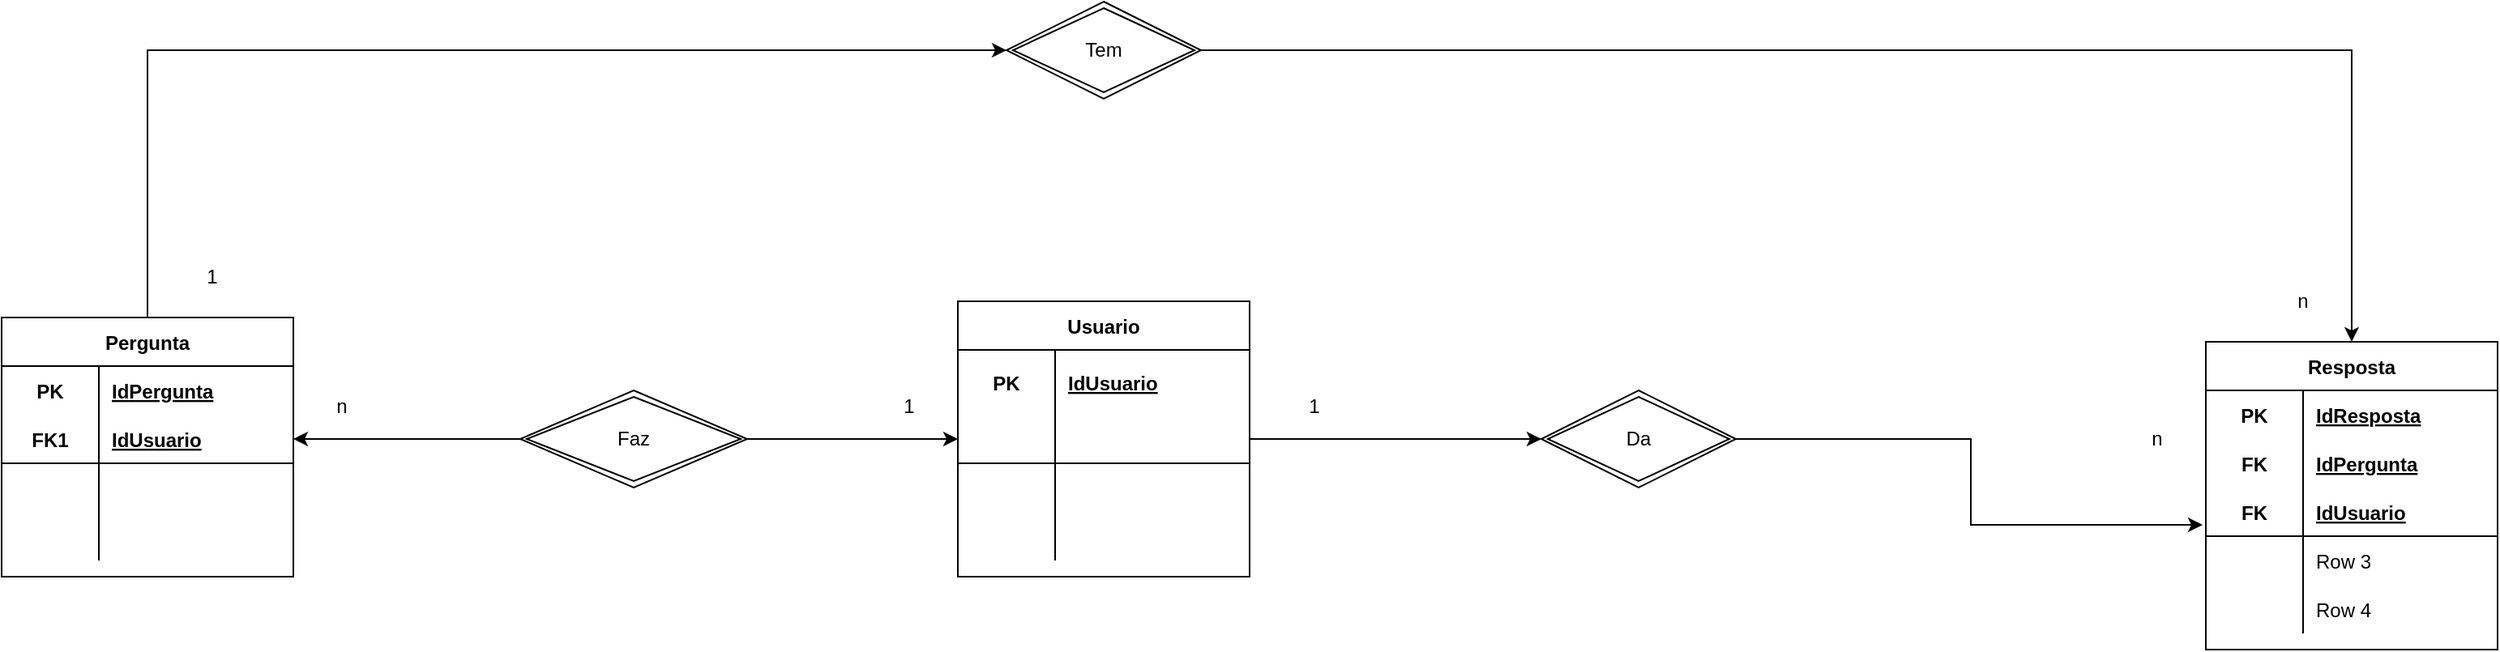 <mxfile version="13.9.9" type="device"><diagram id="R2lEEEUBdFMjLlhIrx00" name="Page-1"><mxGraphModel dx="2127" dy="1250" grid="1" gridSize="10" guides="1" tooltips="1" connect="1" arrows="1" fold="1" page="1" pageScale="1" pageWidth="850" pageHeight="1100" math="0" shadow="0" extFonts="Permanent Marker^https://fonts.googleapis.com/css?family=Permanent+Marker"><root><mxCell id="0"/><mxCell id="1" parent="0"/><mxCell id="MUjil_ayllrnE79hXfCN-61" style="edgeStyle=orthogonalEdgeStyle;rounded=0;orthogonalLoop=1;jettySize=auto;html=1;exitX=0.5;exitY=0;exitDx=0;exitDy=0;entryX=0;entryY=0.5;entryDx=0;entryDy=0;" edge="1" parent="1" source="MUjil_ayllrnE79hXfCN-1" target="MUjil_ayllrnE79hXfCN-60"><mxGeometry relative="1" as="geometry"/></mxCell><mxCell id="MUjil_ayllrnE79hXfCN-1" value="Pergunta" style="shape=table;startSize=30;container=1;collapsible=1;childLayout=tableLayout;fixedRows=1;rowLines=0;fontStyle=1;align=center;resizeLast=1;" vertex="1" parent="1"><mxGeometry x="-180" y="435" width="180" height="160" as="geometry"/></mxCell><mxCell id="MUjil_ayllrnE79hXfCN-2" value="" style="shape=partialRectangle;collapsible=0;dropTarget=0;pointerEvents=0;fillColor=none;top=0;left=0;bottom=0;right=0;points=[[0,0.5],[1,0.5]];portConstraint=eastwest;" vertex="1" parent="MUjil_ayllrnE79hXfCN-1"><mxGeometry y="30" width="180" height="30" as="geometry"/></mxCell><mxCell id="MUjil_ayllrnE79hXfCN-3" value="PK" style="shape=partialRectangle;connectable=0;fillColor=none;top=0;left=0;bottom=0;right=0;fontStyle=1;overflow=hidden;" vertex="1" parent="MUjil_ayllrnE79hXfCN-2"><mxGeometry width="60" height="30" as="geometry"/></mxCell><mxCell id="MUjil_ayllrnE79hXfCN-4" value="IdPergunta" style="shape=partialRectangle;connectable=0;fillColor=none;top=0;left=0;bottom=0;right=0;align=left;spacingLeft=6;fontStyle=5;overflow=hidden;" vertex="1" parent="MUjil_ayllrnE79hXfCN-2"><mxGeometry x="60" width="120" height="30" as="geometry"/></mxCell><mxCell id="MUjil_ayllrnE79hXfCN-5" value="" style="shape=partialRectangle;collapsible=0;dropTarget=0;pointerEvents=0;fillColor=none;top=0;left=0;bottom=1;right=0;points=[[0,0.5],[1,0.5]];portConstraint=eastwest;" vertex="1" parent="MUjil_ayllrnE79hXfCN-1"><mxGeometry y="60" width="180" height="30" as="geometry"/></mxCell><mxCell id="MUjil_ayllrnE79hXfCN-6" value="FK1" style="shape=partialRectangle;connectable=0;fillColor=none;top=0;left=0;bottom=0;right=0;fontStyle=1;overflow=hidden;" vertex="1" parent="MUjil_ayllrnE79hXfCN-5"><mxGeometry width="60" height="30" as="geometry"/></mxCell><mxCell id="MUjil_ayllrnE79hXfCN-7" value="IdUsuario" style="shape=partialRectangle;connectable=0;fillColor=none;top=0;left=0;bottom=0;right=0;align=left;spacingLeft=6;fontStyle=5;overflow=hidden;" vertex="1" parent="MUjil_ayllrnE79hXfCN-5"><mxGeometry x="60" width="120" height="30" as="geometry"/></mxCell><mxCell id="MUjil_ayllrnE79hXfCN-8" value="" style="shape=partialRectangle;collapsible=0;dropTarget=0;pointerEvents=0;fillColor=none;top=0;left=0;bottom=0;right=0;points=[[0,0.5],[1,0.5]];portConstraint=eastwest;" vertex="1" parent="MUjil_ayllrnE79hXfCN-1"><mxGeometry y="90" width="180" height="30" as="geometry"/></mxCell><mxCell id="MUjil_ayllrnE79hXfCN-9" value="" style="shape=partialRectangle;connectable=0;fillColor=none;top=0;left=0;bottom=0;right=0;editable=1;overflow=hidden;" vertex="1" parent="MUjil_ayllrnE79hXfCN-8"><mxGeometry width="60" height="30" as="geometry"/></mxCell><mxCell id="MUjil_ayllrnE79hXfCN-10" value="" style="shape=partialRectangle;connectable=0;fillColor=none;top=0;left=0;bottom=0;right=0;align=left;spacingLeft=6;overflow=hidden;" vertex="1" parent="MUjil_ayllrnE79hXfCN-8"><mxGeometry x="60" width="120" height="30" as="geometry"/></mxCell><mxCell id="MUjil_ayllrnE79hXfCN-11" value="" style="shape=partialRectangle;collapsible=0;dropTarget=0;pointerEvents=0;fillColor=none;top=0;left=0;bottom=0;right=0;points=[[0,0.5],[1,0.5]];portConstraint=eastwest;" vertex="1" parent="MUjil_ayllrnE79hXfCN-1"><mxGeometry y="120" width="180" height="30" as="geometry"/></mxCell><mxCell id="MUjil_ayllrnE79hXfCN-12" value="" style="shape=partialRectangle;connectable=0;fillColor=none;top=0;left=0;bottom=0;right=0;editable=1;overflow=hidden;" vertex="1" parent="MUjil_ayllrnE79hXfCN-11"><mxGeometry width="60" height="30" as="geometry"/></mxCell><mxCell id="MUjil_ayllrnE79hXfCN-13" value="" style="shape=partialRectangle;connectable=0;fillColor=none;top=0;left=0;bottom=0;right=0;align=left;spacingLeft=6;overflow=hidden;" vertex="1" parent="MUjil_ayllrnE79hXfCN-11"><mxGeometry x="60" width="120" height="30" as="geometry"/></mxCell><mxCell id="MUjil_ayllrnE79hXfCN-27" value="Usuario" style="shape=table;startSize=30;container=1;collapsible=1;childLayout=tableLayout;fixedRows=1;rowLines=0;fontStyle=1;align=center;resizeLast=1;" vertex="1" parent="1"><mxGeometry x="410" y="425" width="180" height="170.0" as="geometry"/></mxCell><mxCell id="MUjil_ayllrnE79hXfCN-28" value="" style="shape=partialRectangle;collapsible=0;dropTarget=0;pointerEvents=0;fillColor=none;top=0;left=0;bottom=0;right=0;points=[[0,0.5],[1,0.5]];portConstraint=eastwest;" vertex="1" parent="MUjil_ayllrnE79hXfCN-27"><mxGeometry y="30" width="180" height="40" as="geometry"/></mxCell><mxCell id="MUjil_ayllrnE79hXfCN-29" value="PK" style="shape=partialRectangle;connectable=0;fillColor=none;top=0;left=0;bottom=0;right=0;fontStyle=1;overflow=hidden;" vertex="1" parent="MUjil_ayllrnE79hXfCN-28"><mxGeometry width="60" height="40" as="geometry"/></mxCell><mxCell id="MUjil_ayllrnE79hXfCN-30" value="IdUsuario" style="shape=partialRectangle;connectable=0;fillColor=none;top=0;left=0;bottom=0;right=0;align=left;spacingLeft=6;fontStyle=5;overflow=hidden;" vertex="1" parent="MUjil_ayllrnE79hXfCN-28"><mxGeometry x="60" width="120" height="40" as="geometry"/></mxCell><mxCell id="MUjil_ayllrnE79hXfCN-31" value="" style="shape=partialRectangle;collapsible=0;dropTarget=0;pointerEvents=0;fillColor=none;top=0;left=0;bottom=1;right=0;points=[[0,0.5],[1,0.5]];portConstraint=eastwest;" vertex="1" parent="MUjil_ayllrnE79hXfCN-27"><mxGeometry y="70" width="180" height="30" as="geometry"/></mxCell><mxCell id="MUjil_ayllrnE79hXfCN-32" value="" style="shape=partialRectangle;connectable=0;fillColor=none;top=0;left=0;bottom=0;right=0;fontStyle=1;overflow=hidden;" vertex="1" parent="MUjil_ayllrnE79hXfCN-31"><mxGeometry width="60" height="30" as="geometry"/></mxCell><mxCell id="MUjil_ayllrnE79hXfCN-33" value="" style="shape=partialRectangle;connectable=0;fillColor=none;top=0;left=0;bottom=0;right=0;align=left;spacingLeft=6;fontStyle=5;overflow=hidden;" vertex="1" parent="MUjil_ayllrnE79hXfCN-31"><mxGeometry x="60" width="120" height="30" as="geometry"/></mxCell><mxCell id="MUjil_ayllrnE79hXfCN-34" value="" style="shape=partialRectangle;collapsible=0;dropTarget=0;pointerEvents=0;fillColor=none;top=0;left=0;bottom=0;right=0;points=[[0,0.5],[1,0.5]];portConstraint=eastwest;" vertex="1" parent="MUjil_ayllrnE79hXfCN-27"><mxGeometry y="100" width="180" height="30" as="geometry"/></mxCell><mxCell id="MUjil_ayllrnE79hXfCN-35" value="" style="shape=partialRectangle;connectable=0;fillColor=none;top=0;left=0;bottom=0;right=0;editable=1;overflow=hidden;" vertex="1" parent="MUjil_ayllrnE79hXfCN-34"><mxGeometry width="60" height="30" as="geometry"/></mxCell><mxCell id="MUjil_ayllrnE79hXfCN-36" value="" style="shape=partialRectangle;connectable=0;fillColor=none;top=0;left=0;bottom=0;right=0;align=left;spacingLeft=6;overflow=hidden;" vertex="1" parent="MUjil_ayllrnE79hXfCN-34"><mxGeometry x="60" width="120" height="30" as="geometry"/></mxCell><mxCell id="MUjil_ayllrnE79hXfCN-37" value="" style="shape=partialRectangle;collapsible=0;dropTarget=0;pointerEvents=0;fillColor=none;top=0;left=0;bottom=0;right=0;points=[[0,0.5],[1,0.5]];portConstraint=eastwest;" vertex="1" parent="MUjil_ayllrnE79hXfCN-27"><mxGeometry y="130" width="180" height="30" as="geometry"/></mxCell><mxCell id="MUjil_ayllrnE79hXfCN-38" value="" style="shape=partialRectangle;connectable=0;fillColor=none;top=0;left=0;bottom=0;right=0;editable=1;overflow=hidden;" vertex="1" parent="MUjil_ayllrnE79hXfCN-37"><mxGeometry width="60" height="30" as="geometry"/></mxCell><mxCell id="MUjil_ayllrnE79hXfCN-39" value="" style="shape=partialRectangle;connectable=0;fillColor=none;top=0;left=0;bottom=0;right=0;align=left;spacingLeft=6;overflow=hidden;" vertex="1" parent="MUjil_ayllrnE79hXfCN-37"><mxGeometry x="60" width="120" height="30" as="geometry"/></mxCell><mxCell id="MUjil_ayllrnE79hXfCN-43" value="1" style="text;html=1;strokeColor=none;fillColor=none;align=center;verticalAlign=middle;whiteSpace=wrap;rounded=0;" vertex="1" parent="1"><mxGeometry x="360" y="480" width="40" height="20" as="geometry"/></mxCell><mxCell id="MUjil_ayllrnE79hXfCN-44" value="n" style="text;html=1;strokeColor=none;fillColor=none;align=center;verticalAlign=middle;whiteSpace=wrap;rounded=0;" vertex="1" parent="1"><mxGeometry x="10" y="480" width="40" height="20" as="geometry"/></mxCell><mxCell id="MUjil_ayllrnE79hXfCN-46" value="1" style="text;html=1;strokeColor=none;fillColor=none;align=center;verticalAlign=middle;whiteSpace=wrap;rounded=0;" vertex="1" parent="1"><mxGeometry x="610" y="480" width="40" height="20" as="geometry"/></mxCell><mxCell id="MUjil_ayllrnE79hXfCN-47" value="n" style="text;html=1;strokeColor=none;fillColor=none;align=center;verticalAlign=middle;whiteSpace=wrap;rounded=0;" vertex="1" parent="1"><mxGeometry x="1130" y="500" width="40" height="20" as="geometry"/></mxCell><mxCell id="MUjil_ayllrnE79hXfCN-50" style="edgeStyle=orthogonalEdgeStyle;rounded=0;orthogonalLoop=1;jettySize=auto;html=1;exitX=1;exitY=0.5;exitDx=0;exitDy=0;entryX=0;entryY=0.5;entryDx=0;entryDy=0;" edge="1" parent="1" source="MUjil_ayllrnE79hXfCN-48" target="MUjil_ayllrnE79hXfCN-31"><mxGeometry relative="1" as="geometry"/></mxCell><mxCell id="MUjil_ayllrnE79hXfCN-51" style="edgeStyle=orthogonalEdgeStyle;rounded=0;orthogonalLoop=1;jettySize=auto;html=1;exitX=0;exitY=0.5;exitDx=0;exitDy=0;entryX=1;entryY=0.5;entryDx=0;entryDy=0;" edge="1" parent="1" source="MUjil_ayllrnE79hXfCN-48" target="MUjil_ayllrnE79hXfCN-5"><mxGeometry relative="1" as="geometry"/></mxCell><mxCell id="MUjil_ayllrnE79hXfCN-48" value="Faz" style="shape=rhombus;double=1;perimeter=rhombusPerimeter;whiteSpace=wrap;html=1;align=center;" vertex="1" parent="1"><mxGeometry x="140" y="480" width="140" height="60" as="geometry"/></mxCell><mxCell id="MUjil_ayllrnE79hXfCN-58" style="edgeStyle=orthogonalEdgeStyle;rounded=0;orthogonalLoop=1;jettySize=auto;html=1;exitX=1;exitY=0.5;exitDx=0;exitDy=0;entryX=-0.011;entryY=0.767;entryDx=0;entryDy=0;entryPerimeter=0;" edge="1" parent="1" source="MUjil_ayllrnE79hXfCN-52" target="MUjil_ayllrnE79hXfCN-74"><mxGeometry relative="1" as="geometry"><mxPoint x="1160" y="550" as="targetPoint"/></mxGeometry></mxCell><mxCell id="MUjil_ayllrnE79hXfCN-52" value="Da" style="shape=rhombus;double=1;perimeter=rhombusPerimeter;whiteSpace=wrap;html=1;align=center;" vertex="1" parent="1"><mxGeometry x="770" y="480" width="120" height="60" as="geometry"/></mxCell><mxCell id="MUjil_ayllrnE79hXfCN-57" style="edgeStyle=orthogonalEdgeStyle;rounded=0;orthogonalLoop=1;jettySize=auto;html=1;exitX=1;exitY=0.5;exitDx=0;exitDy=0;entryX=0;entryY=0.5;entryDx=0;entryDy=0;" edge="1" parent="1" source="MUjil_ayllrnE79hXfCN-31" target="MUjil_ayllrnE79hXfCN-52"><mxGeometry relative="1" as="geometry"/></mxCell><mxCell id="MUjil_ayllrnE79hXfCN-62" style="edgeStyle=orthogonalEdgeStyle;rounded=0;orthogonalLoop=1;jettySize=auto;html=1;exitX=1;exitY=0.5;exitDx=0;exitDy=0;" edge="1" parent="1" source="MUjil_ayllrnE79hXfCN-60" target="MUjil_ayllrnE79hXfCN-70"><mxGeometry relative="1" as="geometry"><mxPoint x="1255" y="425" as="targetPoint"/></mxGeometry></mxCell><mxCell id="MUjil_ayllrnE79hXfCN-60" value="Tem" style="shape=rhombus;double=1;perimeter=rhombusPerimeter;whiteSpace=wrap;html=1;align=center;" vertex="1" parent="1"><mxGeometry x="440" y="240" width="120" height="60" as="geometry"/></mxCell><mxCell id="MUjil_ayllrnE79hXfCN-63" value="1" style="text;html=1;strokeColor=none;fillColor=none;align=center;verticalAlign=middle;whiteSpace=wrap;rounded=0;" vertex="1" parent="1"><mxGeometry x="-70" y="400" width="40" height="20" as="geometry"/></mxCell><mxCell id="MUjil_ayllrnE79hXfCN-64" value="n" style="text;html=1;strokeColor=none;fillColor=none;align=center;verticalAlign=middle;whiteSpace=wrap;rounded=0;" vertex="1" parent="1"><mxGeometry x="1220" y="415" width="40" height="20" as="geometry"/></mxCell><mxCell id="MUjil_ayllrnE79hXfCN-70" value="Resposta" style="shape=table;startSize=30;container=1;collapsible=1;childLayout=tableLayout;fixedRows=1;rowLines=0;fontStyle=1;align=center;resizeLast=1;" vertex="1" parent="1"><mxGeometry x="1180" y="450" width="180" height="190" as="geometry"/></mxCell><mxCell id="MUjil_ayllrnE79hXfCN-71" value="" style="shape=partialRectangle;collapsible=0;dropTarget=0;pointerEvents=0;fillColor=none;top=0;left=0;bottom=0;right=0;points=[[0,0.5],[1,0.5]];portConstraint=eastwest;" vertex="1" parent="MUjil_ayllrnE79hXfCN-70"><mxGeometry y="30" width="180" height="30" as="geometry"/></mxCell><mxCell id="MUjil_ayllrnE79hXfCN-72" value="PK" style="shape=partialRectangle;connectable=0;fillColor=none;top=0;left=0;bottom=0;right=0;fontStyle=1;overflow=hidden;" vertex="1" parent="MUjil_ayllrnE79hXfCN-71"><mxGeometry width="60" height="30" as="geometry"/></mxCell><mxCell id="MUjil_ayllrnE79hXfCN-73" value="IdResposta" style="shape=partialRectangle;connectable=0;fillColor=none;top=0;left=0;bottom=0;right=0;align=left;spacingLeft=6;fontStyle=5;overflow=hidden;" vertex="1" parent="MUjil_ayllrnE79hXfCN-71"><mxGeometry x="60" width="120" height="30" as="geometry"/></mxCell><mxCell id="MUjil_ayllrnE79hXfCN-92" value="" style="shape=partialRectangle;collapsible=0;dropTarget=0;pointerEvents=0;fillColor=none;top=0;left=0;bottom=0;right=0;points=[[0,0.5],[1,0.5]];portConstraint=eastwest;" vertex="1" parent="MUjil_ayllrnE79hXfCN-70"><mxGeometry y="60" width="180" height="30" as="geometry"/></mxCell><mxCell id="MUjil_ayllrnE79hXfCN-93" value="FK" style="shape=partialRectangle;connectable=0;fillColor=none;top=0;left=0;bottom=0;right=0;fontStyle=1;overflow=hidden;" vertex="1" parent="MUjil_ayllrnE79hXfCN-92"><mxGeometry width="60" height="30" as="geometry"/></mxCell><mxCell id="MUjil_ayllrnE79hXfCN-94" value="IdPergunta" style="shape=partialRectangle;connectable=0;fillColor=none;top=0;left=0;bottom=0;right=0;align=left;spacingLeft=6;fontStyle=5;overflow=hidden;" vertex="1" parent="MUjil_ayllrnE79hXfCN-92"><mxGeometry x="60" width="120" height="30" as="geometry"/></mxCell><mxCell id="MUjil_ayllrnE79hXfCN-74" value="" style="shape=partialRectangle;collapsible=0;dropTarget=0;pointerEvents=0;fillColor=none;top=0;left=0;bottom=1;right=0;points=[[0,0.5],[1,0.5]];portConstraint=eastwest;" vertex="1" parent="MUjil_ayllrnE79hXfCN-70"><mxGeometry y="90" width="180" height="30" as="geometry"/></mxCell><mxCell id="MUjil_ayllrnE79hXfCN-75" value="FK" style="shape=partialRectangle;connectable=0;fillColor=none;top=0;left=0;bottom=0;right=0;fontStyle=1;overflow=hidden;" vertex="1" parent="MUjil_ayllrnE79hXfCN-74"><mxGeometry width="60" height="30" as="geometry"/></mxCell><mxCell id="MUjil_ayllrnE79hXfCN-76" value="IdUsuario" style="shape=partialRectangle;connectable=0;fillColor=none;top=0;left=0;bottom=0;right=0;align=left;spacingLeft=6;fontStyle=5;overflow=hidden;" vertex="1" parent="MUjil_ayllrnE79hXfCN-74"><mxGeometry x="60" width="120" height="30" as="geometry"/></mxCell><mxCell id="MUjil_ayllrnE79hXfCN-77" value="" style="shape=partialRectangle;collapsible=0;dropTarget=0;pointerEvents=0;fillColor=none;top=0;left=0;bottom=0;right=0;points=[[0,0.5],[1,0.5]];portConstraint=eastwest;" vertex="1" parent="MUjil_ayllrnE79hXfCN-70"><mxGeometry y="120" width="180" height="30" as="geometry"/></mxCell><mxCell id="MUjil_ayllrnE79hXfCN-78" value="" style="shape=partialRectangle;connectable=0;fillColor=none;top=0;left=0;bottom=0;right=0;editable=1;overflow=hidden;" vertex="1" parent="MUjil_ayllrnE79hXfCN-77"><mxGeometry width="60" height="30" as="geometry"/></mxCell><mxCell id="MUjil_ayllrnE79hXfCN-79" value="Row 3" style="shape=partialRectangle;connectable=0;fillColor=none;top=0;left=0;bottom=0;right=0;align=left;spacingLeft=6;overflow=hidden;" vertex="1" parent="MUjil_ayllrnE79hXfCN-77"><mxGeometry x="60" width="120" height="30" as="geometry"/></mxCell><mxCell id="MUjil_ayllrnE79hXfCN-80" value="" style="shape=partialRectangle;collapsible=0;dropTarget=0;pointerEvents=0;fillColor=none;top=0;left=0;bottom=0;right=0;points=[[0,0.5],[1,0.5]];portConstraint=eastwest;" vertex="1" parent="MUjil_ayllrnE79hXfCN-70"><mxGeometry y="150" width="180" height="30" as="geometry"/></mxCell><mxCell id="MUjil_ayllrnE79hXfCN-81" value="" style="shape=partialRectangle;connectable=0;fillColor=none;top=0;left=0;bottom=0;right=0;editable=1;overflow=hidden;" vertex="1" parent="MUjil_ayllrnE79hXfCN-80"><mxGeometry width="60" height="30" as="geometry"/></mxCell><mxCell id="MUjil_ayllrnE79hXfCN-82" value="Row 4" style="shape=partialRectangle;connectable=0;fillColor=none;top=0;left=0;bottom=0;right=0;align=left;spacingLeft=6;overflow=hidden;" vertex="1" parent="MUjil_ayllrnE79hXfCN-80"><mxGeometry x="60" width="120" height="30" as="geometry"/></mxCell></root></mxGraphModel></diagram></mxfile>